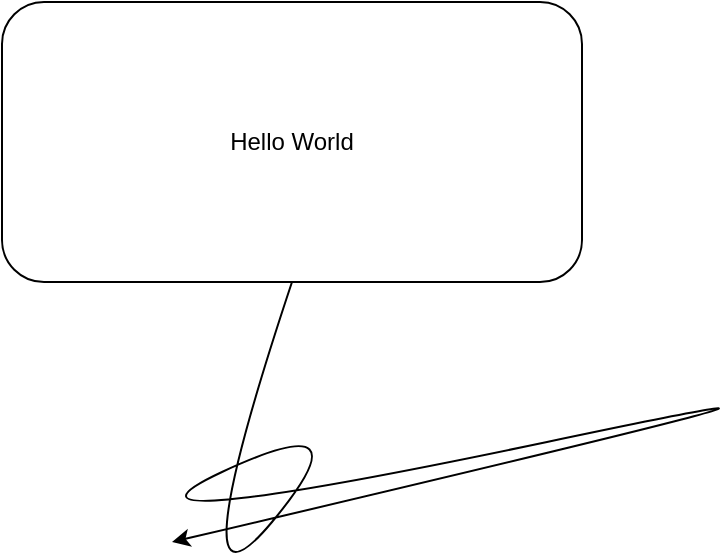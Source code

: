 <mxfile version="24.4.9" type="github">
  <diagram name="Page-1" id="MD_6biuCJL9X2KpOXcQD">
    <mxGraphModel dx="911" dy="539" grid="1" gridSize="10" guides="1" tooltips="1" connect="1" arrows="1" fold="1" page="1" pageScale="1" pageWidth="850" pageHeight="1100" math="0" shadow="0">
      <root>
        <mxCell id="0" />
        <mxCell id="1" parent="0" />
        <mxCell id="lEzbcvRtCFfj7USNufGb-1" value="Hello World" style="rounded=1;whiteSpace=wrap;html=1;" vertex="1" parent="1">
          <mxGeometry x="150" y="130" width="290" height="140" as="geometry" />
        </mxCell>
        <mxCell id="lEzbcvRtCFfj7USNufGb-2" value="" style="curved=1;endArrow=classic;html=1;rounded=0;exitX=0.5;exitY=1;exitDx=0;exitDy=0;" edge="1" parent="1" source="lEzbcvRtCFfj7USNufGb-1">
          <mxGeometry width="50" height="50" relative="1" as="geometry">
            <mxPoint x="405" y="550" as="sourcePoint" />
            <mxPoint x="235" y="400" as="targetPoint" />
            <Array as="points">
              <mxPoint x="235" y="450" />
              <mxPoint x="335" y="330" />
              <mxPoint x="185" y="400" />
              <mxPoint x="660" y="300" />
            </Array>
          </mxGeometry>
        </mxCell>
      </root>
    </mxGraphModel>
  </diagram>
</mxfile>
